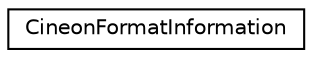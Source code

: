digraph G
{
  edge [fontname="Helvetica",fontsize="10",labelfontname="Helvetica",labelfontsize="10"];
  node [fontname="Helvetica",fontsize="10",shape=record];
  rankdir=LR;
  Node1 [label="CineonFormatInformation",height=0.2,width=0.4,color="black", fillcolor="white", style="filled",URL="$df/daa/structCineonFormatInformation.html"];
}
